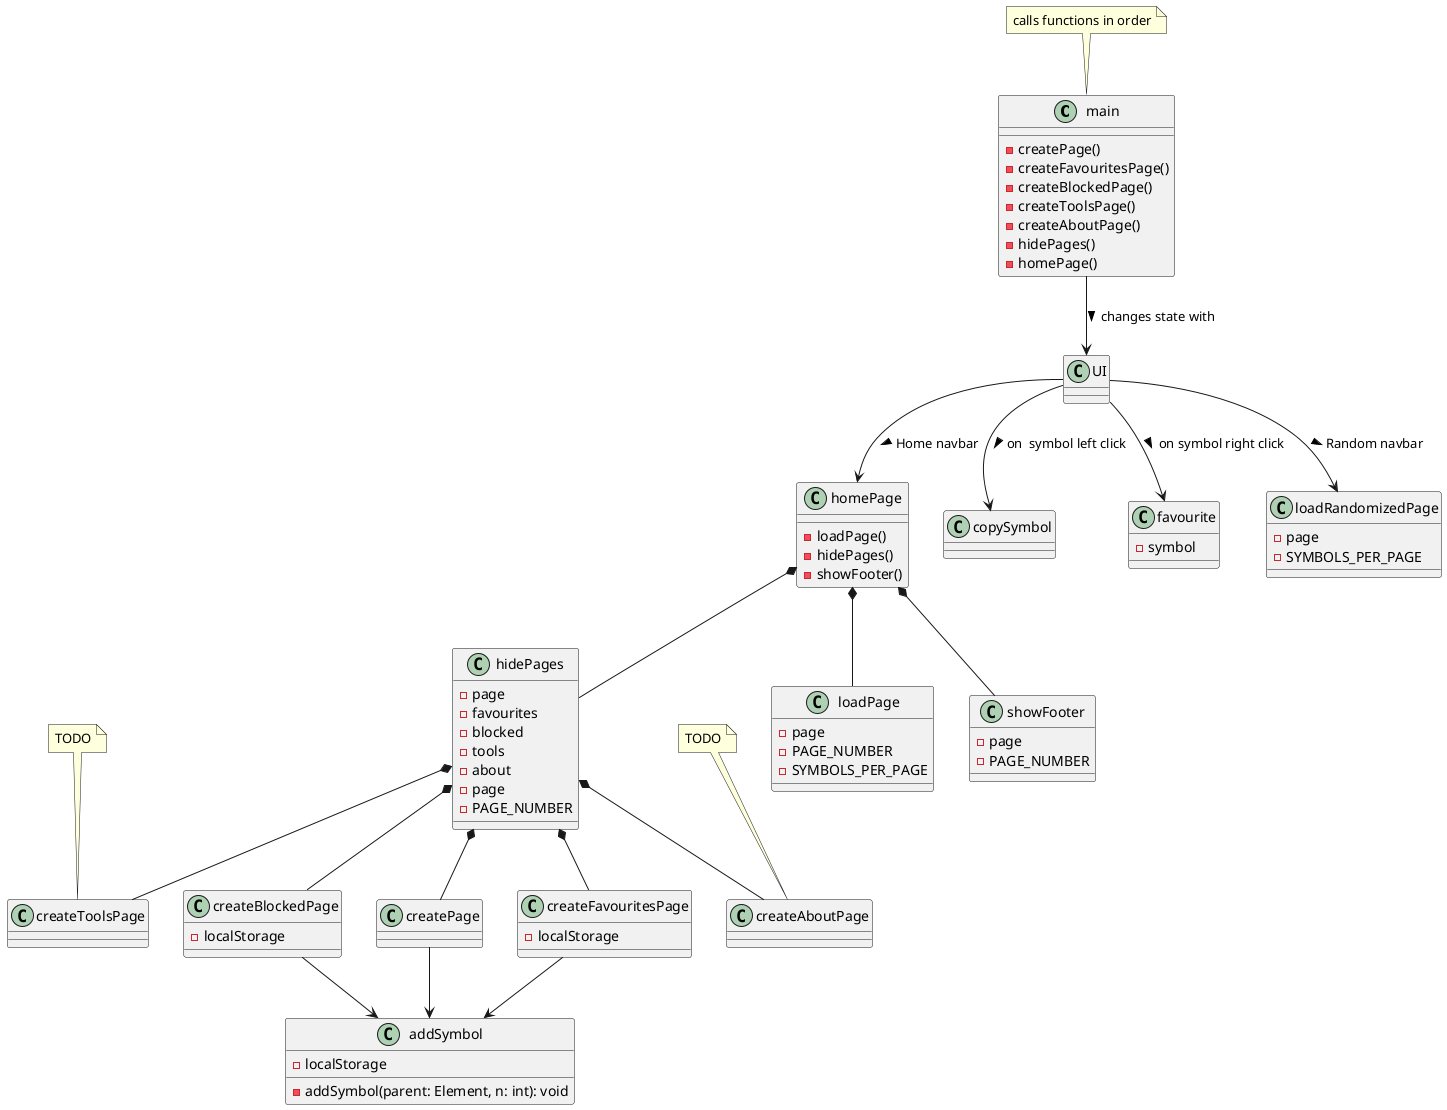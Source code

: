 @startuml

class main{
    -createPage()
    -createFavouritesPage()
    -createBlockedPage()
    -createToolsPage()
    -createAboutPage()
    -hidePages()
    -homePage()
}
note top: calls functions in order

class    createPage{
}

class    createFavouritesPage{
-localStorage
}

class    createBlockedPage{
-localStorage
}

class    createToolsPage{}
note top: TODO

class    createAboutPage{}
note top: TODO

class addSymbol{
-localStorage
-addSymbol(parent: Element, n: int): void
}

class    hidePages{
-page
-favourites
-blocked
-tools
-about
}

class    homePage{
-loadPage()
-hidePages()
-showFooter()
}

class loadPage{
-page
-PAGE_NUMBER
-SYMBOLS_PER_PAGE
}

class hidePages{
-page
-PAGE_NUMBER
}

class showFooter{
-page
-PAGE_NUMBER
}

class UI{

}

class copySymbol{}
class favourite {
-symbol
}
class loadRandomizedPage{
-page
-SYMBOLS_PER_PAGE
}
UI --> favourite : on symbol right click >
UI --> copySymbol : on  symbol left click >  
UI --> loadRandomizedPage : Random navbar > 
UI --> homePage : Home navbar > 
main --> UI : changes state with > 

createPage --> addSymbol
createFavouritesPage --> addSymbol
createBlockedPage --> addSymbol

hidePages *-- createPage
hidePages *-- createFavouritesPage
hidePages *-- createBlockedPage
hidePages *-- createToolsPage
hidePages *-- createAboutPage

homePage *-- loadPage
homePage *-- hidePages
homePage *-- showFooter

@enduml